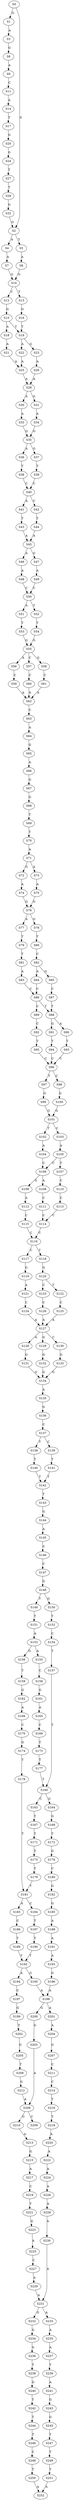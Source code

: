 strict digraph  {
	S0 -> S1 [ label = G ];
	S0 -> S2 [ label = G ];
	S1 -> S3 [ label = A ];
	S2 -> S4 [ label = A ];
	S2 -> S5 [ label = T ];
	S3 -> S6 [ label = G ];
	S4 -> S7 [ label = A ];
	S5 -> S8 [ label = A ];
	S6 -> S9 [ label = A ];
	S7 -> S10 [ label = G ];
	S8 -> S10 [ label = G ];
	S9 -> S11 [ label = C ];
	S10 -> S12 [ label = C ];
	S10 -> S13 [ label = T ];
	S11 -> S14 [ label = A ];
	S12 -> S15 [ label = G ];
	S13 -> S16 [ label = G ];
	S14 -> S17 [ label = T ];
	S15 -> S18 [ label = A ];
	S15 -> S19 [ label = T ];
	S16 -> S19 [ label = T ];
	S17 -> S20 [ label = G ];
	S18 -> S21 [ label = A ];
	S19 -> S22 [ label = A ];
	S19 -> S23 [ label = G ];
	S20 -> S24 [ label = G ];
	S21 -> S25 [ label = A ];
	S22 -> S25 [ label = A ];
	S23 -> S26 [ label = A ];
	S24 -> S27 [ label = T ];
	S25 -> S28 [ label = A ];
	S26 -> S28 [ label = A ];
	S27 -> S29 [ label = T ];
	S28 -> S30 [ label = A ];
	S28 -> S31 [ label = G ];
	S29 -> S32 [ label = G ];
	S30 -> S33 [ label = A ];
	S31 -> S34 [ label = A ];
	S32 -> S2 [ label = G ];
	S33 -> S35 [ label = G ];
	S34 -> S35 [ label = G ];
	S35 -> S36 [ label = A ];
	S35 -> S37 [ label = G ];
	S36 -> S38 [ label = T ];
	S37 -> S39 [ label = T ];
	S38 -> S40 [ label = C ];
	S39 -> S40 [ label = C ];
	S40 -> S41 [ label = A ];
	S40 -> S42 [ label = C ];
	S41 -> S43 [ label = T ];
	S42 -> S44 [ label = T ];
	S43 -> S45 [ label = A ];
	S44 -> S45 [ label = A ];
	S45 -> S46 [ label = A ];
	S45 -> S47 [ label = G ];
	S46 -> S48 [ label = A ];
	S47 -> S49 [ label = A ];
	S48 -> S50 [ label = C ];
	S49 -> S50 [ label = C ];
	S50 -> S51 [ label = A ];
	S50 -> S52 [ label = T ];
	S51 -> S53 [ label = T ];
	S52 -> S54 [ label = T ];
	S53 -> S55 [ label = G ];
	S54 -> S55 [ label = G ];
	S55 -> S56 [ label = A ];
	S55 -> S57 [ label = C ];
	S55 -> S58 [ label = G ];
	S56 -> S59 [ label = C ];
	S57 -> S60 [ label = C ];
	S58 -> S61 [ label = C ];
	S59 -> S62 [ label = A ];
	S60 -> S62 [ label = A ];
	S61 -> S62 [ label = A ];
	S62 -> S63 [ label = C ];
	S63 -> S64 [ label = A ];
	S64 -> S65 [ label = G ];
	S65 -> S66 [ label = A ];
	S66 -> S67 [ label = G ];
	S67 -> S68 [ label = G ];
	S68 -> S69 [ label = T ];
	S69 -> S70 [ label = T ];
	S70 -> S71 [ label = A ];
	S71 -> S72 [ label = G ];
	S71 -> S73 [ label = A ];
	S72 -> S74 [ label = A ];
	S73 -> S75 [ label = A ];
	S74 -> S76 [ label = G ];
	S75 -> S76 [ label = G ];
	S76 -> S77 [ label = A ];
	S76 -> S78 [ label = G ];
	S77 -> S79 [ label = T ];
	S78 -> S80 [ label = T ];
	S79 -> S81 [ label = T ];
	S80 -> S82 [ label = C ];
	S81 -> S83 [ label = A ];
	S82 -> S84 [ label = A ];
	S82 -> S85 [ label = G ];
	S83 -> S86 [ label = C ];
	S84 -> S86 [ label = C ];
	S85 -> S87 [ label = C ];
	S86 -> S88 [ label = T ];
	S86 -> S89 [ label = C ];
	S87 -> S88 [ label = T ];
	S88 -> S90 [ label = A ];
	S88 -> S91 [ label = G ];
	S89 -> S92 [ label = C ];
	S90 -> S93 [ label = T ];
	S91 -> S94 [ label = T ];
	S92 -> S95 [ label = T ];
	S93 -> S96 [ label = C ];
	S94 -> S96 [ label = C ];
	S95 -> S96 [ label = C ];
	S96 -> S97 [ label = T ];
	S96 -> S98 [ label = C ];
	S97 -> S99 [ label = G ];
	S98 -> S100 [ label = G ];
	S99 -> S101 [ label = G ];
	S100 -> S101 [ label = G ];
	S101 -> S102 [ label = T ];
	S101 -> S103 [ label = C ];
	S102 -> S104 [ label = A ];
	S103 -> S105 [ label = A ];
	S104 -> S106 [ label = C ];
	S105 -> S106 [ label = C ];
	S105 -> S107 [ label = T ];
	S106 -> S108 [ label = A ];
	S106 -> S109 [ label = G ];
	S107 -> S110 [ label = C ];
	S108 -> S111 [ label = C ];
	S109 -> S112 [ label = A ];
	S110 -> S113 [ label = C ];
	S111 -> S114 [ label = C ];
	S112 -> S115 [ label = C ];
	S113 -> S114 [ label = C ];
	S114 -> S116 [ label = C ];
	S115 -> S116 [ label = C ];
	S116 -> S117 [ label = C ];
	S116 -> S118 [ label = T ];
	S117 -> S119 [ label = G ];
	S118 -> S120 [ label = G ];
	S119 -> S121 [ label = A ];
	S120 -> S122 [ label = T ];
	S120 -> S123 [ label = C ];
	S121 -> S124 [ label = C ];
	S122 -> S125 [ label = C ];
	S123 -> S126 [ label = C ];
	S124 -> S127 [ label = A ];
	S125 -> S127 [ label = A ];
	S126 -> S127 [ label = A ];
	S127 -> S128 [ label = A ];
	S127 -> S129 [ label = G ];
	S127 -> S130 [ label = C ];
	S128 -> S131 [ label = G ];
	S129 -> S132 [ label = G ];
	S130 -> S133 [ label = G ];
	S131 -> S134 [ label = G ];
	S132 -> S134 [ label = G ];
	S133 -> S134 [ label = G ];
	S134 -> S135 [ label = A ];
	S135 -> S136 [ label = G ];
	S136 -> S137 [ label = C ];
	S137 -> S138 [ label = T ];
	S137 -> S139 [ label = C ];
	S138 -> S140 [ label = T ];
	S139 -> S141 [ label = T ];
	S140 -> S142 [ label = T ];
	S141 -> S142 [ label = T ];
	S142 -> S143 [ label = T ];
	S143 -> S144 [ label = G ];
	S144 -> S145 [ label = A ];
	S145 -> S146 [ label = C ];
	S146 -> S147 [ label = C ];
	S147 -> S148 [ label = G ];
	S148 -> S149 [ label = T ];
	S148 -> S150 [ label = G ];
	S149 -> S151 [ label = T ];
	S150 -> S152 [ label = T ];
	S151 -> S153 [ label = A ];
	S152 -> S154 [ label = C ];
	S153 -> S155 [ label = A ];
	S153 -> S156 [ label = G ];
	S154 -> S157 [ label = T ];
	S155 -> S158 [ label = C ];
	S156 -> S159 [ label = T ];
	S157 -> S160 [ label = T ];
	S158 -> S161 [ label = G ];
	S159 -> S162 [ label = G ];
	S160 -> S163 [ label = C ];
	S160 -> S164 [ label = G ];
	S161 -> S165 [ label = A ];
	S162 -> S166 [ label = A ];
	S163 -> S167 [ label = T ];
	S164 -> S168 [ label = G ];
	S165 -> S169 [ label = C ];
	S166 -> S170 [ label = C ];
	S167 -> S171 [ label = T ];
	S168 -> S172 [ label = T ];
	S169 -> S173 [ label = T ];
	S170 -> S174 [ label = G ];
	S171 -> S175 [ label = T ];
	S172 -> S176 [ label = G ];
	S173 -> S177 [ label = T ];
	S174 -> S178 [ label = T ];
	S175 -> S179 [ label = T ];
	S176 -> S180 [ label = C ];
	S177 -> S160 [ label = T ];
	S178 -> S181 [ label = T ];
	S179 -> S181 [ label = T ];
	S180 -> S182 [ label = G ];
	S181 -> S183 [ label = A ];
	S181 -> S184 [ label = C ];
	S182 -> S185 [ label = G ];
	S183 -> S186 [ label = C ];
	S184 -> S187 [ label = T ];
	S185 -> S188 [ label = A ];
	S186 -> S189 [ label = T ];
	S187 -> S190 [ label = T ];
	S188 -> S191 [ label = A ];
	S189 -> S192 [ label = T ];
	S190 -> S192 [ label = T ];
	S191 -> S193 [ label = A ];
	S192 -> S194 [ label = A ];
	S192 -> S195 [ label = G ];
	S193 -> S196 [ label = G ];
	S194 -> S197 [ label = C ];
	S195 -> S198 [ label = A ];
	S196 -> S198 [ label = A ];
	S197 -> S199 [ label = G ];
	S198 -> S200 [ label = G ];
	S198 -> S201 [ label = A ];
	S199 -> S202 [ label = T ];
	S200 -> S203 [ label = G ];
	S201 -> S204 [ label = A ];
	S202 -> S205 [ label = G ];
	S203 -> S206 [ label = A ];
	S204 -> S207 [ label = G ];
	S205 -> S208 [ label = T ];
	S206 -> S209 [ label = C ];
	S206 -> S210 [ label = G ];
	S207 -> S211 [ label = C ];
	S208 -> S212 [ label = G ];
	S210 -> S213 [ label = A ];
	S211 -> S214 [ label = C ];
	S212 -> S206 [ label = A ];
	S213 -> S215 [ label = G ];
	S214 -> S216 [ label = T ];
	S215 -> S217 [ label = A ];
	S216 -> S218 [ label = T ];
	S217 -> S219 [ label = C ];
	S218 -> S220 [ label = A ];
	S219 -> S221 [ label = T ];
	S220 -> S222 [ label = A ];
	S221 -> S223 [ label = G ];
	S222 -> S224 [ label = A ];
	S223 -> S225 [ label = A ];
	S224 -> S226 [ label = A ];
	S225 -> S227 [ label = C ];
	S226 -> S228 [ label = A ];
	S227 -> S229 [ label = A ];
	S228 -> S230 [ label = A ];
	S229 -> S231 [ label = A ];
	S230 -> S231 [ label = A ];
	S231 -> S232 [ label = G ];
	S231 -> S233 [ label = A ];
	S232 -> S234 [ label = G ];
	S233 -> S235 [ label = A ];
	S234 -> S236 [ label = G ];
	S235 -> S237 [ label = A ];
	S236 -> S238 [ label = T ];
	S237 -> S239 [ label = T ];
	S238 -> S240 [ label = G ];
	S239 -> S241 [ label = A ];
	S240 -> S242 [ label = T ];
	S241 -> S243 [ label = G ];
	S242 -> S244 [ label = T ];
	S243 -> S245 [ label = G ];
	S244 -> S246 [ label = T ];
	S245 -> S247 [ label = T ];
	S246 -> S248 [ label = C ];
	S247 -> S249 [ label = T ];
	S248 -> S250 [ label = T ];
	S249 -> S251 [ label = T ];
	S250 -> S252 [ label = A ];
	S251 -> S252 [ label = A ];
}
